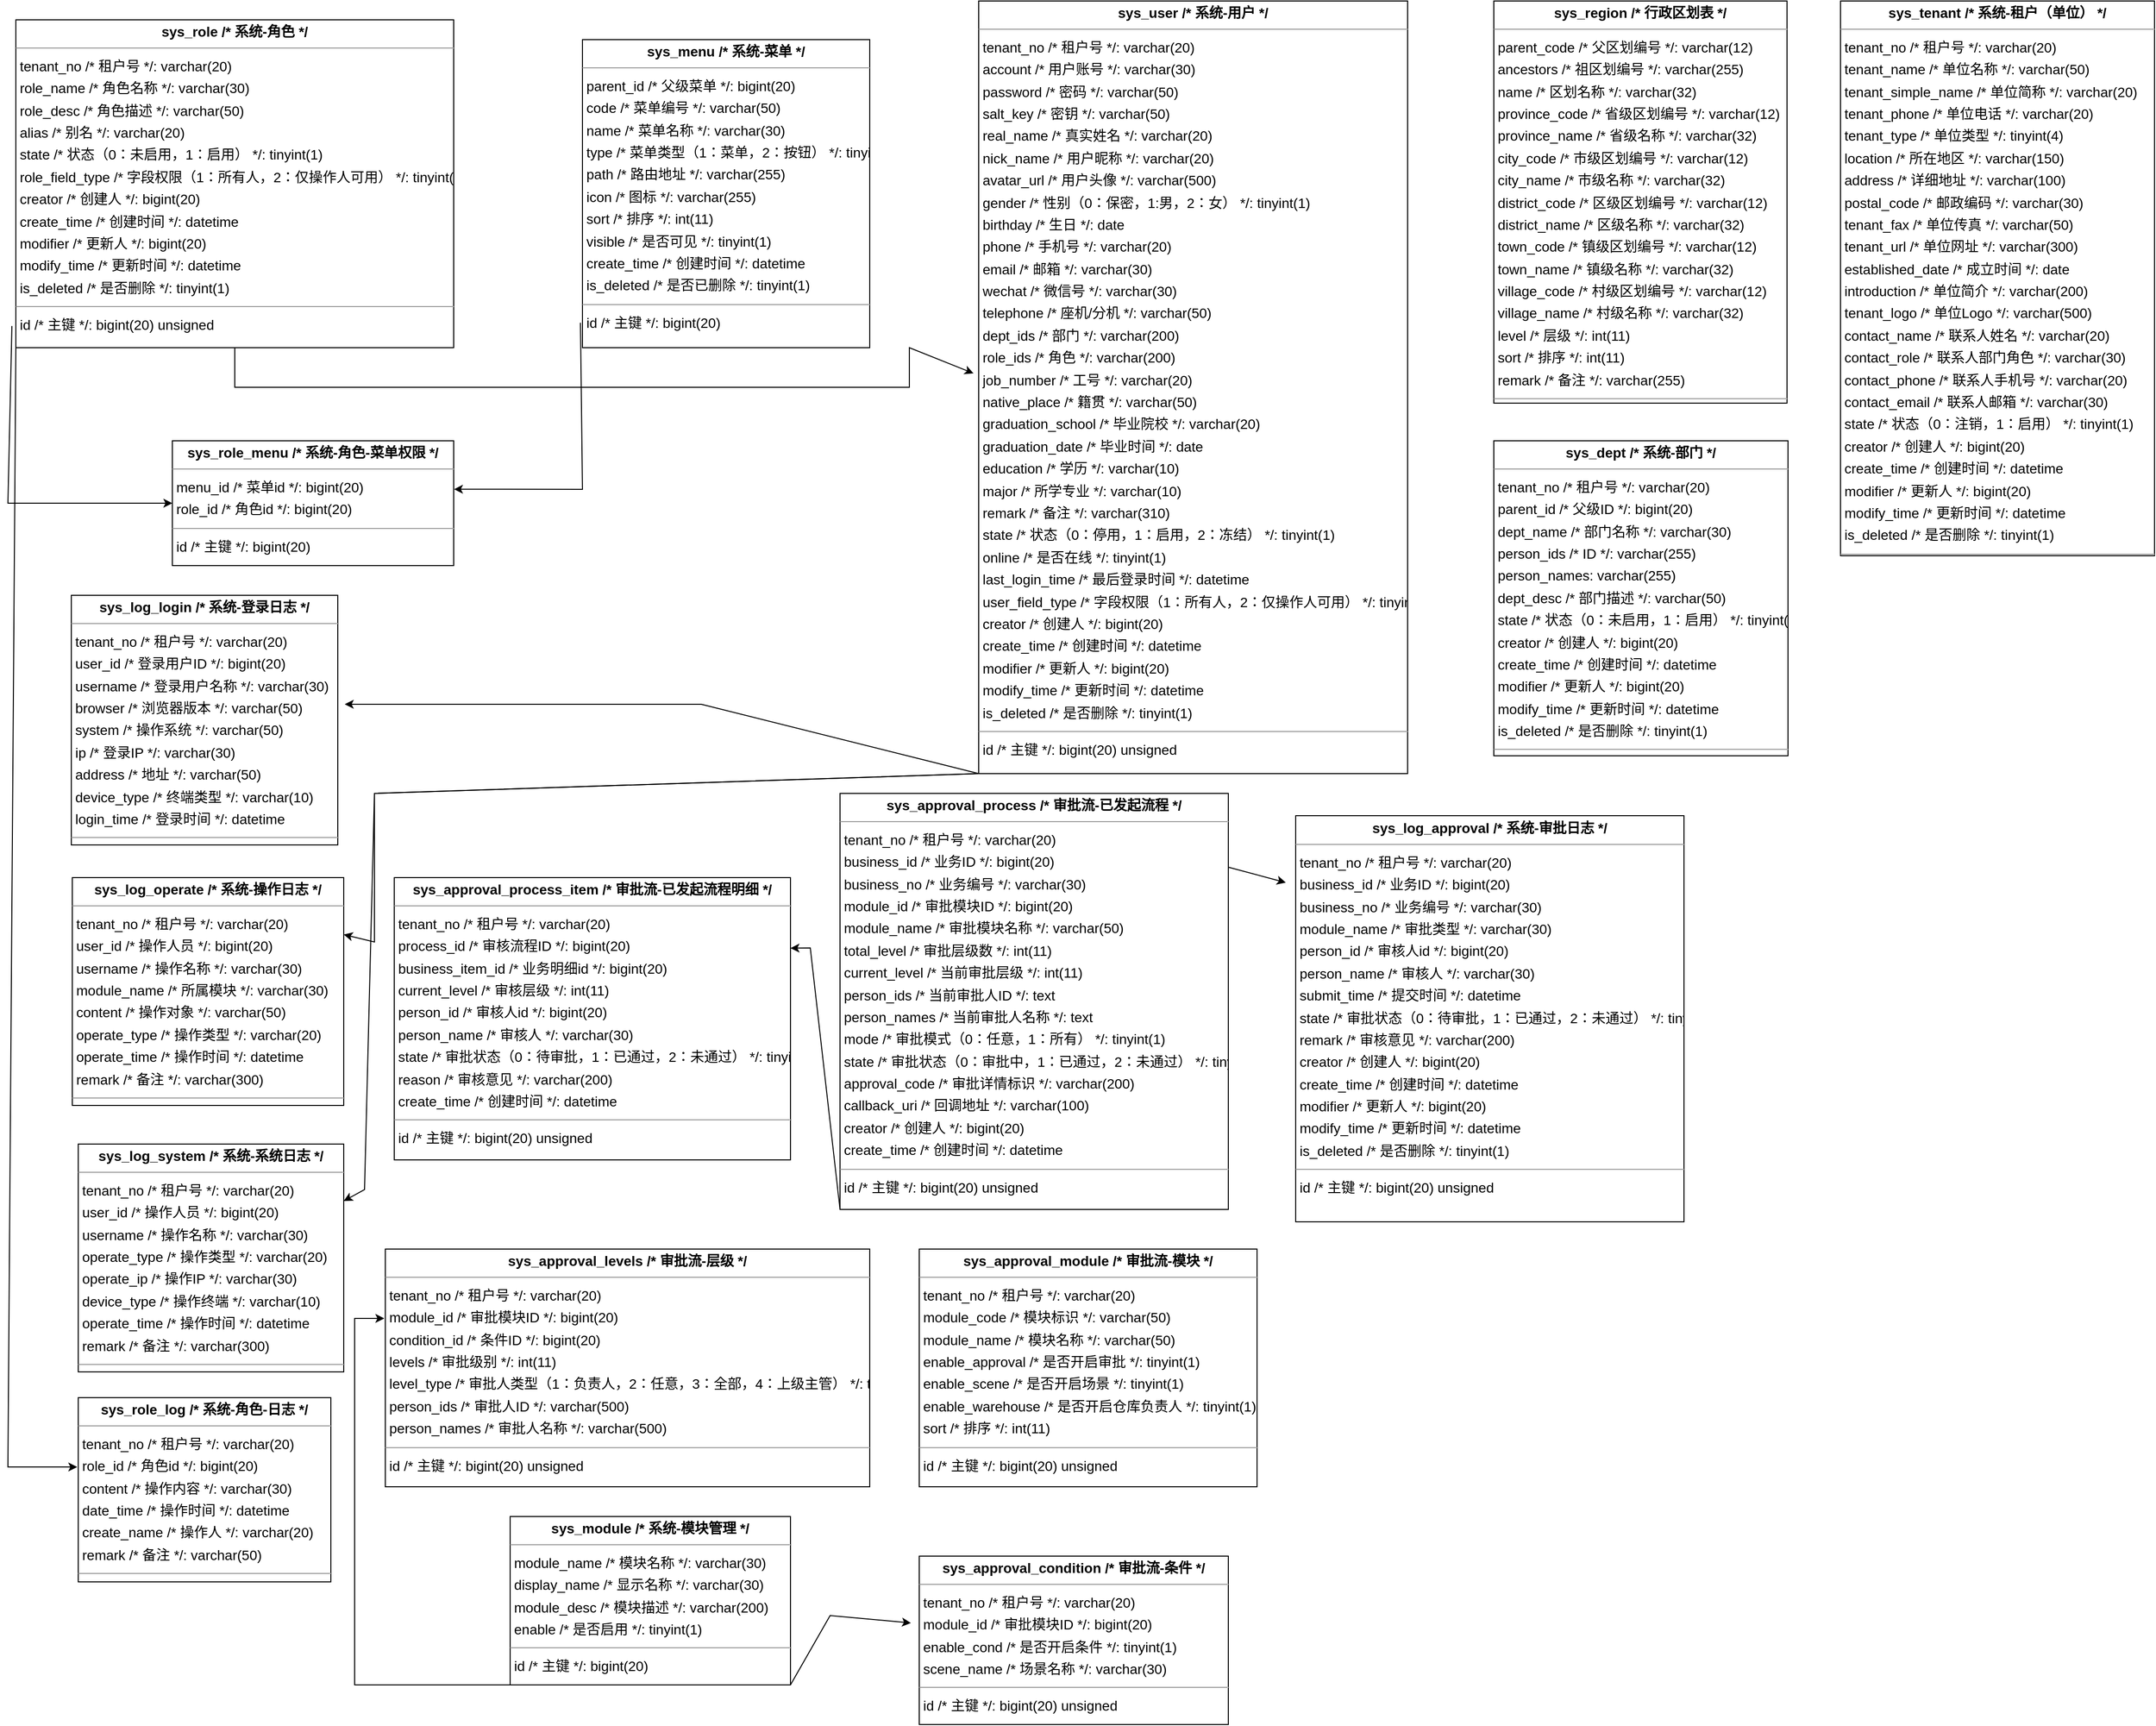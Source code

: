 <mxfile version="24.3.1" type="github">
  <diagram id="R2lEEEUBdFMjLlhIrx00" name="Page-1">
    <mxGraphModel dx="3906" dy="2271" grid="1" gridSize="10" guides="1" tooltips="1" connect="1" arrows="1" fold="1" page="1" pageScale="1" pageWidth="850" pageHeight="1100" math="0" shadow="0" extFonts="Permanent Marker^https://fonts.googleapis.com/css?family=Permanent+Marker">
      <root>
        <mxCell id="0" />
        <mxCell id="1" parent="0" />
        <mxCell id="fjgYcrH6V1LgINaARoSQ-1" value="&lt;p style=&quot;margin:0px;margin-top:4px;text-align:center;&quot;&gt;&lt;b&gt;sys_approval_condition  /* 审批流-条件 */&lt;/b&gt;&lt;/p&gt;&lt;hr size=&quot;1&quot;/&gt;&lt;p style=&quot;margin:0 0 0 4px;line-height:1.6;&quot;&gt; tenant_no  /* 租户号 */: varchar(20)&lt;br/&gt; module_id  /* 审批模块ID */: bigint(20)&lt;br/&gt; enable_cond  /* 是否开启条件 */: tinyint(1)&lt;br/&gt; scene_name  /* 场景名称 */: varchar(30)&lt;/p&gt;&lt;hr size=&quot;1&quot;/&gt;&lt;p style=&quot;margin:0 0 0 4px;line-height:1.6;&quot;&gt; id  /* 主键 */: bigint(20) unsigned&lt;/p&gt;" style="verticalAlign=top;align=left;overflow=fill;fontSize=14;fontFamily=Helvetica;html=1;rounded=0;shadow=0;comic=0;labelBackgroundColor=none;strokeWidth=1;" vertex="1" parent="1">
          <mxGeometry x="-630" y="1100" width="312" height="170" as="geometry" />
        </mxCell>
        <mxCell id="fjgYcrH6V1LgINaARoSQ-3" value="&lt;p style=&quot;margin:0px;margin-top:4px;text-align:center;&quot;&gt;&lt;b&gt;sys_approval_levels  /* 审批流-层级 */&lt;/b&gt;&lt;/p&gt;&lt;hr size=&quot;1&quot;/&gt;&lt;p style=&quot;margin:0 0 0 4px;line-height:1.6;&quot;&gt; tenant_no  /* 租户号 */: varchar(20)&lt;br/&gt; module_id  /* 审批模块ID */: bigint(20)&lt;br/&gt; condition_id  /* 条件ID */: bigint(20)&lt;br/&gt; levels  /* 审批级别 */: int(11)&lt;br/&gt; level_type  /* 审批人类型（1：负责人，2：任意，3：全部，4：上级主管） */: tinyint(1)&lt;br/&gt; person_ids  /* 审批人ID */: varchar(500)&lt;br/&gt; person_names  /* 审批人名称 */: varchar(500)&lt;/p&gt;&lt;hr size=&quot;1&quot;/&gt;&lt;p style=&quot;margin:0 0 0 4px;line-height:1.6;&quot;&gt; id  /* 主键 */: bigint(20) unsigned&lt;/p&gt;" style="verticalAlign=top;align=left;overflow=fill;fontSize=14;fontFamily=Helvetica;html=1;rounded=0;shadow=0;comic=0;labelBackgroundColor=none;strokeWidth=1;" vertex="1" parent="1">
          <mxGeometry x="-1169" y="790" width="489" height="240" as="geometry" />
        </mxCell>
        <mxCell id="fjgYcrH6V1LgINaARoSQ-4" value="&lt;p style=&quot;margin:0px;margin-top:4px;text-align:center;&quot;&gt;&lt;b&gt;sys_approval_module  /* 审批流-模块 */&lt;/b&gt;&lt;/p&gt;&lt;hr size=&quot;1&quot;/&gt;&lt;p style=&quot;margin:0 0 0 4px;line-height:1.6;&quot;&gt; tenant_no  /* 租户号 */: varchar(20)&lt;br/&gt; module_code  /* 模块标识 */: varchar(50)&lt;br/&gt; module_name  /* 模块名称 */: varchar(50)&lt;br/&gt; enable_approval  /* 是否开启审批 */: tinyint(1)&lt;br/&gt; enable_scene  /* 是否开启场景 */: tinyint(1)&lt;br/&gt; enable_warehouse  /* 是否开启仓库负责人 */: tinyint(1)&lt;br/&gt; sort  /* 排序 */: int(11)&lt;/p&gt;&lt;hr size=&quot;1&quot;/&gt;&lt;p style=&quot;margin:0 0 0 4px;line-height:1.6;&quot;&gt; id  /* 主键 */: bigint(20) unsigned&lt;/p&gt;" style="verticalAlign=top;align=left;overflow=fill;fontSize=14;fontFamily=Helvetica;html=1;rounded=0;shadow=0;comic=0;labelBackgroundColor=none;strokeWidth=1;" vertex="1" parent="1">
          <mxGeometry x="-630" y="790" width="341" height="240" as="geometry" />
        </mxCell>
        <mxCell id="fjgYcrH6V1LgINaARoSQ-34" style="edgeStyle=none;rounded=0;orthogonalLoop=1;jettySize=auto;html=1;exitX=0;exitY=1;exitDx=0;exitDy=0;entryX=1;entryY=0.25;entryDx=0;entryDy=0;" edge="1" parent="1" source="fjgYcrH6V1LgINaARoSQ-5" target="fjgYcrH6V1LgINaARoSQ-6">
          <mxGeometry relative="1" as="geometry">
            <Array as="points">
              <mxPoint x="-740" y="486" />
            </Array>
          </mxGeometry>
        </mxCell>
        <mxCell id="fjgYcrH6V1LgINaARoSQ-40" style="edgeStyle=none;rounded=0;orthogonalLoop=1;jettySize=auto;html=1;exitX=0.999;exitY=0.177;exitDx=0;exitDy=0;exitPerimeter=0;" edge="1" parent="1" source="fjgYcrH6V1LgINaARoSQ-5">
          <mxGeometry relative="1" as="geometry">
            <mxPoint x="-260" y="420" as="targetPoint" />
          </mxGeometry>
        </mxCell>
        <mxCell id="fjgYcrH6V1LgINaARoSQ-5" value="&lt;p style=&quot;margin:0px;margin-top:4px;text-align:center;&quot;&gt;&lt;b&gt;sys_approval_process  /* 审批流-已发起流程 */&lt;/b&gt;&lt;/p&gt;&lt;hr size=&quot;1&quot;/&gt;&lt;p style=&quot;margin:0 0 0 4px;line-height:1.6;&quot;&gt; tenant_no  /* 租户号 */: varchar(20)&lt;br/&gt; business_id  /* 业务ID */: bigint(20)&lt;br/&gt; business_no  /* 业务编号 */: varchar(30)&lt;br/&gt; module_id  /* 审批模块ID */: bigint(20)&lt;br/&gt; module_name  /* 审批模块名称 */: varchar(50)&lt;br/&gt; total_level  /* 审批层级数 */: int(11)&lt;br/&gt; current_level  /* 当前审批层级 */: int(11)&lt;br/&gt; person_ids  /* 当前审批人ID */: text&lt;br/&gt; person_names  /* 当前审批人名称 */: text&lt;br/&gt; mode  /* 审批模式（0：任意，1：所有） */: tinyint(1)&lt;br/&gt; state  /* 审批状态（0：审批中，1：已通过，2：未通过） */: tinyint(1)&lt;br/&gt; approval_code  /* 审批详情标识 */: varchar(200)&lt;br/&gt; callback_uri  /* 回调地址 */: varchar(100)&lt;br/&gt; creator  /* 创建人 */: bigint(20)&lt;br/&gt; create_time  /* 创建时间 */: datetime&lt;/p&gt;&lt;hr size=&quot;1&quot;/&gt;&lt;p style=&quot;margin:0 0 0 4px;line-height:1.6;&quot;&gt; id  /* 主键 */: bigint(20) unsigned&lt;/p&gt;" style="verticalAlign=top;align=left;overflow=fill;fontSize=14;fontFamily=Helvetica;html=1;rounded=0;shadow=0;comic=0;labelBackgroundColor=none;strokeWidth=1;" vertex="1" parent="1">
          <mxGeometry x="-710" y="330" width="392" height="420" as="geometry" />
        </mxCell>
        <mxCell id="fjgYcrH6V1LgINaARoSQ-6" value="&lt;p style=&quot;margin:0px;margin-top:4px;text-align:center;&quot;&gt;&lt;b&gt;sys_approval_process_item  /* 审批流-已发起流程明细 */&lt;/b&gt;&lt;/p&gt;&lt;hr size=&quot;1&quot;/&gt;&lt;p style=&quot;margin:0 0 0 4px;line-height:1.6;&quot;&gt; tenant_no  /* 租户号 */: varchar(20)&lt;br/&gt; process_id  /* 审核流程ID */: bigint(20)&lt;br/&gt; business_item_id  /* 业务明细id */: bigint(20)&lt;br/&gt; current_level  /* 审核层级 */: int(11)&lt;br/&gt; person_id  /* 审核人id */: bigint(20)&lt;br/&gt; person_name  /* 审核人 */: varchar(30)&lt;br/&gt; state  /* 审批状态（0：待审批，1：已通过，2：未通过） */: tinyint(1)&lt;br/&gt; reason  /* 审核意见 */: varchar(200)&lt;br/&gt; create_time  /* 创建时间 */: datetime&lt;/p&gt;&lt;hr size=&quot;1&quot;/&gt;&lt;p style=&quot;margin:0 0 0 4px;line-height:1.6;&quot;&gt; id  /* 主键 */: bigint(20) unsigned&lt;/p&gt;" style="verticalAlign=top;align=left;overflow=fill;fontSize=14;fontFamily=Helvetica;html=1;rounded=0;shadow=0;comic=0;labelBackgroundColor=none;strokeWidth=1;" vertex="1" parent="1">
          <mxGeometry x="-1160" y="415" width="400" height="285" as="geometry" />
        </mxCell>
        <mxCell id="fjgYcrH6V1LgINaARoSQ-7" value="&lt;p style=&quot;margin:0px;margin-top:4px;text-align:center;&quot;&gt;&lt;b&gt;sys_dept  /* 系统-部门 */&lt;/b&gt;&lt;/p&gt;&lt;hr size=&quot;1&quot;/&gt;&lt;p style=&quot;margin:0 0 0 4px;line-height:1.6;&quot;&gt; tenant_no  /* 租户号 */: varchar(20)&lt;br/&gt; parent_id  /* 父级ID */: bigint(20)&lt;br/&gt; dept_name  /* 部门名称 */: varchar(30)&lt;br/&gt; person_ids  /* ID */: varchar(255)&lt;br/&gt; person_names: varchar(255)&lt;br/&gt; dept_desc  /* 部门描述 */: varchar(50)&lt;br/&gt; state  /* 状态（0：未启用，1：启用） */: tinyint(1)&lt;br/&gt; creator  /* 创建人 */: bigint(20)&lt;br/&gt; create_time  /* 创建时间 */: datetime&lt;br/&gt; modifier  /* 更新人 */: bigint(20)&lt;br/&gt; modify_time  /* 更新时间 */: datetime&lt;br/&gt; is_deleted  /* 是否删除 */: tinyint(1)&lt;/p&gt;&lt;hr size=&quot;1&quot;/&gt;&lt;p style=&quot;margin:0 0 0 4px;line-height:1.6;&quot;&gt; id  /* 主键 */: bigint(20) unsigned&lt;/p&gt;" style="verticalAlign=top;align=left;overflow=fill;fontSize=14;fontFamily=Helvetica;html=1;rounded=0;shadow=0;comic=0;labelBackgroundColor=none;strokeWidth=1;" vertex="1" parent="1">
          <mxGeometry x="-50" y="-26" width="297" height="318" as="geometry" />
        </mxCell>
        <mxCell id="fjgYcrH6V1LgINaARoSQ-8" value="&lt;p style=&quot;margin:0px;margin-top:4px;text-align:center;&quot;&gt;&lt;b&gt;sys_log_approval  /* 系统-审批日志 */&lt;/b&gt;&lt;/p&gt;&lt;hr size=&quot;1&quot;/&gt;&lt;p style=&quot;margin:0 0 0 4px;line-height:1.6;&quot;&gt; tenant_no  /* 租户号 */: varchar(20)&lt;br/&gt; business_id  /* 业务ID */: bigint(20)&lt;br/&gt; business_no  /* 业务编号 */: varchar(30)&lt;br/&gt; module_name  /* 审批类型 */: varchar(30)&lt;br/&gt; person_id  /* 审核人id */: bigint(20)&lt;br/&gt; person_name  /* 审核人 */: varchar(30)&lt;br/&gt; submit_time  /* 提交时间 */: datetime&lt;br/&gt; state  /* 审批状态（0：待审批，1：已通过，2：未通过） */: tinyint(1)&lt;br/&gt; remark  /* 审核意见 */: varchar(200)&lt;br/&gt; creator  /* 创建人 */: bigint(20)&lt;br/&gt; create_time  /* 创建时间 */: datetime&lt;br/&gt; modifier  /* 更新人 */: bigint(20)&lt;br/&gt; modify_time  /* 更新时间 */: datetime&lt;br/&gt; is_deleted  /* 是否删除 */: tinyint(1)&lt;/p&gt;&lt;hr size=&quot;1&quot;/&gt;&lt;p style=&quot;margin:0 0 0 4px;line-height:1.6;&quot;&gt; id  /* 主键 */: bigint(20) unsigned&lt;/p&gt;" style="verticalAlign=top;align=left;overflow=fill;fontSize=14;fontFamily=Helvetica;html=1;rounded=0;shadow=0;comic=0;labelBackgroundColor=none;strokeWidth=1;" vertex="1" parent="1">
          <mxGeometry x="-250" y="352.5" width="392" height="410" as="geometry" />
        </mxCell>
        <mxCell id="fjgYcrH6V1LgINaARoSQ-9" value="&lt;p style=&quot;margin:0px;margin-top:4px;text-align:center;&quot;&gt;&lt;b&gt;sys_log_login  /* 系统-登录日志 */&lt;/b&gt;&lt;/p&gt;&lt;hr size=&quot;1&quot;/&gt;&lt;p style=&quot;margin:0 0 0 4px;line-height:1.6;&quot;&gt; tenant_no  /* 租户号 */: varchar(20)&lt;br/&gt; user_id  /* 登录用户ID */: bigint(20)&lt;br/&gt; username  /* 登录用户名称 */: varchar(30)&lt;br/&gt; browser  /* 浏览器版本 */: varchar(50)&lt;br/&gt; system  /* 操作系统 */: varchar(50)&lt;br/&gt; ip  /* 登录IP */: varchar(30)&lt;br/&gt; address  /* 地址 */: varchar(50)&lt;br/&gt; device_type  /* 终端类型 */: varchar(10)&lt;br/&gt; login_time  /* 登录时间 */: datetime&lt;/p&gt;&lt;hr size=&quot;1&quot;/&gt;&lt;p style=&quot;margin:0 0 0 4px;line-height:1.6;&quot;&gt; id  /* 主键 */: bigint(20) unsigned&lt;/p&gt;" style="verticalAlign=top;align=left;overflow=fill;fontSize=14;fontFamily=Helvetica;html=1;rounded=0;shadow=0;comic=0;labelBackgroundColor=none;strokeWidth=1;" vertex="1" parent="1">
          <mxGeometry x="-1486" y="130" width="269" height="252" as="geometry" />
        </mxCell>
        <mxCell id="fjgYcrH6V1LgINaARoSQ-10" value="&lt;p style=&quot;margin:0px;margin-top:4px;text-align:center;&quot;&gt;&lt;b&gt;sys_log_operate  /* 系统-操作日志 */&lt;/b&gt;&lt;/p&gt;&lt;hr size=&quot;1&quot;/&gt;&lt;p style=&quot;margin:0 0 0 4px;line-height:1.6;&quot;&gt; tenant_no  /* 租户号 */: varchar(20)&lt;br/&gt; user_id  /* 操作人员 */: bigint(20)&lt;br/&gt; username  /* 操作名称 */: varchar(30)&lt;br/&gt; module_name  /* 所属模块 */: varchar(30)&lt;br/&gt; content  /* 操作对象 */: varchar(50)&lt;br/&gt; operate_type  /* 操作类型 */: varchar(20)&lt;br/&gt; operate_time  /* 操作时间 */: datetime&lt;br/&gt; remark  /* 备注 */: varchar(300)&lt;/p&gt;&lt;hr size=&quot;1&quot;/&gt;&lt;p style=&quot;margin:0 0 0 4px;line-height:1.6;&quot;&gt; id  /* 主键 */: bigint(20) unsigned&lt;/p&gt;" style="verticalAlign=top;align=left;overflow=fill;fontSize=14;fontFamily=Helvetica;html=1;rounded=0;shadow=0;comic=0;labelBackgroundColor=none;strokeWidth=1;" vertex="1" parent="1">
          <mxGeometry x="-1485" y="415" width="274" height="230" as="geometry" />
        </mxCell>
        <mxCell id="fjgYcrH6V1LgINaARoSQ-11" value="&lt;p style=&quot;margin:0px;margin-top:4px;text-align:center;&quot;&gt;&lt;b&gt;sys_log_system  /* 系统-系统日志 */&lt;/b&gt;&lt;/p&gt;&lt;hr size=&quot;1&quot;/&gt;&lt;p style=&quot;margin:0 0 0 4px;line-height:1.6;&quot;&gt; tenant_no  /* 租户号 */: varchar(20)&lt;br/&gt; user_id  /* 操作人员 */: bigint(20)&lt;br/&gt; username  /* 操作名称 */: varchar(30)&lt;br/&gt; operate_type  /* 操作类型 */: varchar(20)&lt;br/&gt; operate_ip  /* 操作IP */: varchar(30)&lt;br/&gt; device_type  /* 操作终端 */: varchar(10)&lt;br/&gt; operate_time  /* 操作时间 */: datetime&lt;br/&gt; remark  /* 备注 */: varchar(300)&lt;/p&gt;&lt;hr size=&quot;1&quot;/&gt;&lt;p style=&quot;margin:0 0 0 4px;line-height:1.6;&quot;&gt; id  /* 主键 */: bigint(20) unsigned&lt;/p&gt;" style="verticalAlign=top;align=left;overflow=fill;fontSize=14;fontFamily=Helvetica;html=1;rounded=0;shadow=0;comic=0;labelBackgroundColor=none;strokeWidth=1;" vertex="1" parent="1">
          <mxGeometry x="-1479" y="684" width="268" height="230" as="geometry" />
        </mxCell>
        <mxCell id="fjgYcrH6V1LgINaARoSQ-12" value="&lt;p style=&quot;margin:0px;margin-top:4px;text-align:center;&quot;&gt;&lt;b&gt;sys_menu  /* 系统-菜单 */&lt;/b&gt;&lt;/p&gt;&lt;hr size=&quot;1&quot;/&gt;&lt;p style=&quot;margin:0 0 0 4px;line-height:1.6;&quot;&gt; parent_id  /* 父级菜单 */: bigint(20)&lt;br/&gt; code  /* 菜单编号 */: varchar(50)&lt;br/&gt; name  /* 菜单名称 */: varchar(30)&lt;br/&gt; type  /* 菜单类型（1：菜单，2：按钮） */: tinyint(1)&lt;br/&gt; path  /* 路由地址 */: varchar(255)&lt;br/&gt; icon  /* 图标 */: varchar(255)&lt;br/&gt; sort  /* 排序 */: int(11)&lt;br/&gt; visible  /* 是否可见 */: tinyint(1)&lt;br/&gt; create_time  /* 创建时间 */: datetime&lt;br/&gt; is_deleted  /* 是否已删除 */: tinyint(1)&lt;/p&gt;&lt;hr size=&quot;1&quot;/&gt;&lt;p style=&quot;margin:0 0 0 4px;line-height:1.6;&quot;&gt; id  /* 主键 */: bigint(20)&lt;/p&gt;" style="verticalAlign=top;align=left;overflow=fill;fontSize=14;fontFamily=Helvetica;html=1;rounded=0;shadow=0;comic=0;labelBackgroundColor=none;strokeWidth=1;" vertex="1" parent="1">
          <mxGeometry x="-970" y="-431" width="290" height="311" as="geometry" />
        </mxCell>
        <mxCell id="fjgYcrH6V1LgINaARoSQ-39" style="edgeStyle=none;rounded=0;orthogonalLoop=1;jettySize=auto;html=1;exitX=0;exitY=1;exitDx=0;exitDy=0;" edge="1" parent="1" source="fjgYcrH6V1LgINaARoSQ-13">
          <mxGeometry relative="1" as="geometry">
            <mxPoint x="-1170" y="860" as="targetPoint" />
            <Array as="points">
              <mxPoint x="-1200" y="1230" />
              <mxPoint x="-1200" y="860" />
            </Array>
          </mxGeometry>
        </mxCell>
        <mxCell id="fjgYcrH6V1LgINaARoSQ-13" value="&lt;p style=&quot;margin:0px;margin-top:4px;text-align:center;&quot;&gt;&lt;b&gt;sys_module  /* 系统-模块管理 */&lt;/b&gt;&lt;/p&gt;&lt;hr size=&quot;1&quot;/&gt;&lt;p style=&quot;margin:0 0 0 4px;line-height:1.6;&quot;&gt; module_name  /* 模块名称 */: varchar(30)&lt;br/&gt; display_name  /* 显示名称 */: varchar(30)&lt;br/&gt; module_desc  /* 模块描述 */: varchar(200)&lt;br/&gt; enable  /* 是否启用 */: tinyint(1)&lt;/p&gt;&lt;hr size=&quot;1&quot;/&gt;&lt;p style=&quot;margin:0 0 0 4px;line-height:1.6;&quot;&gt; id  /* 主键 */: bigint(20)&lt;/p&gt;" style="verticalAlign=top;align=left;overflow=fill;fontSize=14;fontFamily=Helvetica;html=1;rounded=0;shadow=0;comic=0;labelBackgroundColor=none;strokeWidth=1;" vertex="1" parent="1">
          <mxGeometry x="-1043" y="1060" width="283" height="170" as="geometry" />
        </mxCell>
        <mxCell id="fjgYcrH6V1LgINaARoSQ-14" value="&lt;p style=&quot;margin:0px;margin-top:4px;text-align:center;&quot;&gt;&lt;b&gt;sys_region  /* 行政区划表 */&lt;/b&gt;&lt;/p&gt;&lt;hr size=&quot;1&quot;/&gt;&lt;p style=&quot;margin:0 0 0 4px;line-height:1.6;&quot;&gt; parent_code  /* 父区划编号 */: varchar(12)&lt;br/&gt; ancestors  /* 祖区划编号 */: varchar(255)&lt;br/&gt; name  /* 区划名称 */: varchar(32)&lt;br/&gt; province_code  /* 省级区划编号 */: varchar(12)&lt;br/&gt; province_name  /* 省级名称 */: varchar(32)&lt;br/&gt; city_code  /* 市级区划编号 */: varchar(12)&lt;br/&gt; city_name  /* 市级名称 */: varchar(32)&lt;br/&gt; district_code  /* 区级区划编号 */: varchar(12)&lt;br/&gt; district_name  /* 区级名称 */: varchar(32)&lt;br/&gt; town_code  /* 镇级区划编号 */: varchar(12)&lt;br/&gt; town_name  /* 镇级名称 */: varchar(32)&lt;br/&gt; village_code  /* 村级区划编号 */: varchar(12)&lt;br/&gt; village_name  /* 村级名称 */: varchar(32)&lt;br/&gt; level  /* 层级 */: int(11)&lt;br/&gt; sort  /* 排序 */: int(11)&lt;br/&gt; remark  /* 备注 */: varchar(255)&lt;/p&gt;&lt;hr size=&quot;1&quot;/&gt;&lt;p style=&quot;margin:0 0 0 4px;line-height:1.6;&quot;&gt; code  /* 区划编号 */: varchar(12)&lt;/p&gt;" style="verticalAlign=top;align=left;overflow=fill;fontSize=14;fontFamily=Helvetica;html=1;rounded=0;shadow=0;comic=0;labelBackgroundColor=none;strokeWidth=1;" vertex="1" parent="1">
          <mxGeometry x="-50" y="-470" width="296" height="406" as="geometry" />
        </mxCell>
        <mxCell id="fjgYcrH6V1LgINaARoSQ-27" style="edgeStyle=none;rounded=0;orthogonalLoop=1;jettySize=auto;html=1;exitX=-0.009;exitY=0.934;exitDx=0;exitDy=0;entryX=0;entryY=0.5;entryDx=0;entryDy=0;exitPerimeter=0;" edge="1" parent="1" source="fjgYcrH6V1LgINaARoSQ-15" target="fjgYcrH6V1LgINaARoSQ-17">
          <mxGeometry relative="1" as="geometry">
            <Array as="points">
              <mxPoint x="-1550" y="37" />
            </Array>
          </mxGeometry>
        </mxCell>
        <mxCell id="fjgYcrH6V1LgINaARoSQ-37" style="edgeStyle=none;rounded=0;orthogonalLoop=1;jettySize=auto;html=1;exitX=0;exitY=1;exitDx=0;exitDy=0;" edge="1" parent="1" source="fjgYcrH6V1LgINaARoSQ-15">
          <mxGeometry relative="1" as="geometry">
            <mxPoint x="-1480" y="1010" as="targetPoint" />
            <Array as="points">
              <mxPoint x="-1550" y="1010" />
            </Array>
          </mxGeometry>
        </mxCell>
        <mxCell id="fjgYcrH6V1LgINaARoSQ-15" value="&lt;p style=&quot;margin:0px;margin-top:4px;text-align:center;&quot;&gt;&lt;b&gt;sys_role  /* 系统-角色 */&lt;/b&gt;&lt;/p&gt;&lt;hr size=&quot;1&quot;/&gt;&lt;p style=&quot;margin:0 0 0 4px;line-height:1.6;&quot;&gt; tenant_no  /* 租户号 */: varchar(20)&lt;br/&gt; role_name  /* 角色名称 */: varchar(30)&lt;br/&gt; role_desc  /* 角色描述 */: varchar(50)&lt;br/&gt; alias  /* 别名 */: varchar(20)&lt;br/&gt; state  /* 状态（0：未启用，1：启用） */: tinyint(1)&lt;br/&gt; role_field_type  /* 字段权限（1：所有人，2：仅操作人可用） */: tinyint(1)&lt;br/&gt; creator  /* 创建人 */: bigint(20)&lt;br/&gt; create_time  /* 创建时间 */: datetime&lt;br/&gt; modifier  /* 更新人 */: bigint(20)&lt;br/&gt; modify_time  /* 更新时间 */: datetime&lt;br/&gt; is_deleted  /* 是否删除 */: tinyint(1)&lt;/p&gt;&lt;hr size=&quot;1&quot;/&gt;&lt;p style=&quot;margin:0 0 0 4px;line-height:1.6;&quot;&gt; id  /* 主键 */: bigint(20) unsigned&lt;/p&gt;" style="verticalAlign=top;align=left;overflow=fill;fontSize=14;fontFamily=Helvetica;html=1;rounded=0;shadow=0;comic=0;labelBackgroundColor=none;strokeWidth=1;" vertex="1" parent="1">
          <mxGeometry x="-1542" y="-451" width="442" height="331" as="geometry" />
        </mxCell>
        <mxCell id="fjgYcrH6V1LgINaARoSQ-16" value="&lt;p style=&quot;margin:0px;margin-top:4px;text-align:center;&quot;&gt;&lt;b&gt;sys_role_log  /* 系统-角色-日志 */&lt;/b&gt;&lt;/p&gt;&lt;hr size=&quot;1&quot;/&gt;&lt;p style=&quot;margin:0 0 0 4px;line-height:1.6;&quot;&gt; tenant_no  /* 租户号 */: varchar(20)&lt;br/&gt; role_id  /* 角色id */: bigint(20)&lt;br/&gt; content  /* 操作内容 */: varchar(30)&lt;br/&gt; date_time  /* 操作时间 */: datetime&lt;br/&gt; create_name  /* 操作人 */: varchar(20)&lt;br/&gt; remark  /* 备注 */: varchar(50)&lt;/p&gt;&lt;hr size=&quot;1&quot;/&gt;&lt;p style=&quot;margin:0 0 0 4px;line-height:1.6;&quot;&gt; id  /* 主键 */: bigint(20)&lt;/p&gt;" style="verticalAlign=top;align=left;overflow=fill;fontSize=14;fontFamily=Helvetica;html=1;rounded=0;shadow=0;comic=0;labelBackgroundColor=none;strokeWidth=1;" vertex="1" parent="1">
          <mxGeometry x="-1479" y="940" width="255" height="186" as="geometry" />
        </mxCell>
        <mxCell id="fjgYcrH6V1LgINaARoSQ-17" value="&lt;p style=&quot;margin:0px;margin-top:4px;text-align:center;&quot;&gt;&lt;b&gt;sys_role_menu  /* 系统-角色-菜单权限 */&lt;/b&gt;&lt;/p&gt;&lt;hr size=&quot;1&quot;/&gt;&lt;p style=&quot;margin:0 0 0 4px;line-height:1.6;&quot;&gt; menu_id  /* 菜单id */: bigint(20)&lt;br/&gt; role_id  /* 角色id */: bigint(20)&lt;/p&gt;&lt;hr size=&quot;1&quot;/&gt;&lt;p style=&quot;margin:0 0 0 4px;line-height:1.6;&quot;&gt; id  /* 主键 */: bigint(20)&lt;/p&gt;" style="verticalAlign=top;align=left;overflow=fill;fontSize=14;fontFamily=Helvetica;html=1;rounded=0;shadow=0;comic=0;labelBackgroundColor=none;strokeWidth=1;" vertex="1" parent="1">
          <mxGeometry x="-1384" y="-26" width="284" height="126" as="geometry" />
        </mxCell>
        <mxCell id="fjgYcrH6V1LgINaARoSQ-18" value="&lt;p style=&quot;margin:0px;margin-top:4px;text-align:center;&quot;&gt;&lt;b&gt;sys_tenant  /* 系统-租户（单位） */&lt;/b&gt;&lt;/p&gt;&lt;hr size=&quot;1&quot;/&gt;&lt;p style=&quot;margin:0 0 0 4px;line-height:1.6;&quot;&gt; tenant_no  /* 租户号 */: varchar(20)&lt;br/&gt; tenant_name  /* 单位名称 */: varchar(50)&lt;br/&gt; tenant_simple_name  /* 单位简称 */: varchar(20)&lt;br/&gt; tenant_phone  /* 单位电话 */: varchar(20)&lt;br/&gt; tenant_type  /* 单位类型 */: tinyint(4)&lt;br/&gt; location  /* 所在地区 */: varchar(150)&lt;br/&gt; address  /* 详细地址 */: varchar(100)&lt;br/&gt; postal_code  /* 邮政编码 */: varchar(30)&lt;br/&gt; tenant_fax  /* 单位传真 */: varchar(50)&lt;br/&gt; tenant_url  /* 单位网址 */: varchar(300)&lt;br/&gt; established_date  /* 成立时间 */: date&lt;br/&gt; introduction  /* 单位简介 */: varchar(200)&lt;br/&gt; tenant_logo  /* 单位Logo */: varchar(500)&lt;br/&gt; contact_name  /* 联系人姓名 */: varchar(20)&lt;br/&gt; contact_role  /* 联系人部门角色 */: varchar(30)&lt;br/&gt; contact_phone  /* 联系人手机号 */: varchar(20)&lt;br/&gt; contact_email  /* 联系人邮箱 */: varchar(30)&lt;br/&gt; state  /* 状态（0：注销，1：启用） */: tinyint(1)&lt;br/&gt; creator  /* 创建人 */: bigint(20)&lt;br/&gt; create_time  /* 创建时间 */: datetime&lt;br/&gt; modifier  /* 更新人 */: bigint(20)&lt;br/&gt; modify_time  /* 更新时间 */: datetime&lt;br/&gt; is_deleted  /* 是否删除 */: tinyint(1)&lt;/p&gt;&lt;hr size=&quot;1&quot;/&gt;&lt;p style=&quot;margin:0 0 0 4px;line-height:1.6;&quot;&gt; id  /* 主键 */: bigint(20) unsigned&lt;/p&gt;" style="verticalAlign=top;align=left;overflow=fill;fontSize=14;fontFamily=Helvetica;html=1;rounded=0;shadow=0;comic=0;labelBackgroundColor=none;strokeWidth=1;" vertex="1" parent="1">
          <mxGeometry x="300" y="-470" width="317" height="560" as="geometry" />
        </mxCell>
        <mxCell id="fjgYcrH6V1LgINaARoSQ-31" style="edgeStyle=none;rounded=0;orthogonalLoop=1;jettySize=auto;html=1;exitX=0;exitY=1;exitDx=0;exitDy=0;" edge="1" parent="1" source="fjgYcrH6V1LgINaARoSQ-19">
          <mxGeometry relative="1" as="geometry">
            <mxPoint x="-1210" y="240" as="targetPoint" />
            <Array as="points">
              <mxPoint x="-850" y="240" />
            </Array>
          </mxGeometry>
        </mxCell>
        <mxCell id="fjgYcrH6V1LgINaARoSQ-35" style="edgeStyle=none;rounded=0;orthogonalLoop=1;jettySize=auto;html=1;exitX=0;exitY=1;exitDx=0;exitDy=0;entryX=1;entryY=0.25;entryDx=0;entryDy=0;" edge="1" parent="1" source="fjgYcrH6V1LgINaARoSQ-19" target="fjgYcrH6V1LgINaARoSQ-10">
          <mxGeometry relative="1" as="geometry">
            <Array as="points">
              <mxPoint x="-1180" y="330" />
              <mxPoint x="-1180" y="480" />
            </Array>
          </mxGeometry>
        </mxCell>
        <mxCell id="fjgYcrH6V1LgINaARoSQ-36" style="edgeStyle=none;rounded=0;orthogonalLoop=1;jettySize=auto;html=1;exitX=0;exitY=1;exitDx=0;exitDy=0;entryX=1;entryY=0.25;entryDx=0;entryDy=0;" edge="1" parent="1" source="fjgYcrH6V1LgINaARoSQ-19" target="fjgYcrH6V1LgINaARoSQ-11">
          <mxGeometry relative="1" as="geometry">
            <Array as="points">
              <mxPoint x="-1180" y="330" />
              <mxPoint x="-1190" y="730" />
            </Array>
          </mxGeometry>
        </mxCell>
        <mxCell id="fjgYcrH6V1LgINaARoSQ-19" value="&lt;p style=&quot;margin:0px;margin-top:4px;text-align:center;&quot;&gt;&lt;b&gt;sys_user  /* 系统-用户 */&lt;/b&gt;&lt;/p&gt;&lt;hr size=&quot;1&quot;/&gt;&lt;p style=&quot;margin:0 0 0 4px;line-height:1.6;&quot;&gt; tenant_no  /* 租户号 */: varchar(20)&lt;br/&gt; account  /* 用户账号 */: varchar(30)&lt;br/&gt; password  /* 密码 */: varchar(50)&lt;br/&gt; salt_key  /* 密钥 */: varchar(50)&lt;br/&gt; real_name  /* 真实姓名 */: varchar(20)&lt;br/&gt; nick_name  /* 用户昵称 */: varchar(20)&lt;br/&gt; avatar_url  /* 用户头像 */: varchar(500)&lt;br/&gt; gender  /* 性别（0：保密，1:男，2：女） */: tinyint(1)&lt;br/&gt; birthday  /* 生日 */: date&lt;br/&gt; phone  /* 手机号 */: varchar(20)&lt;br/&gt; email  /* 邮箱 */: varchar(30)&lt;br/&gt; wechat  /* 微信号 */: varchar(30)&lt;br/&gt; telephone  /* 座机/分机 */: varchar(50)&lt;br/&gt; dept_ids  /* 部门 */: varchar(200)&lt;br/&gt; role_ids  /* 角色 */: varchar(200)&lt;br/&gt; job_number  /* 工号 */: varchar(20)&lt;br/&gt; native_place  /* 籍贯 */: varchar(50)&lt;br/&gt; graduation_school  /* 毕业院校 */: varchar(20)&lt;br/&gt; graduation_date  /* 毕业时间 */: date&lt;br/&gt; education  /* 学历 */: varchar(10)&lt;br/&gt; major  /* 所学专业 */: varchar(10)&lt;br/&gt; remark  /* 备注 */: varchar(310)&lt;br/&gt; state  /* 状态（0：停用，1：启用，2：冻结） */: tinyint(1)&lt;br/&gt; online  /* 是否在线 */: tinyint(1)&lt;br/&gt; last_login_time  /* 最后登录时间 */: datetime&lt;br/&gt; user_field_type  /* 字段权限（1：所有人，2：仅操作人可用） */: tinyint(1)&lt;br/&gt; creator  /* 创建人 */: bigint(20)&lt;br/&gt; create_time  /* 创建时间 */: datetime&lt;br/&gt; modifier  /* 更新人 */: bigint(20)&lt;br/&gt; modify_time  /* 更新时间 */: datetime&lt;br/&gt; is_deleted  /* 是否删除 */: tinyint(1)&lt;/p&gt;&lt;hr size=&quot;1&quot;/&gt;&lt;p style=&quot;margin:0 0 0 4px;line-height:1.6;&quot;&gt; id  /* 主键 */: bigint(20) unsigned&lt;/p&gt;" style="verticalAlign=top;align=left;overflow=fill;fontSize=14;fontFamily=Helvetica;html=1;rounded=0;shadow=0;comic=0;labelBackgroundColor=none;strokeWidth=1;" vertex="1" parent="1">
          <mxGeometry x="-570" y="-470" width="433" height="780" as="geometry" />
        </mxCell>
        <mxCell id="fjgYcrH6V1LgINaARoSQ-28" style="edgeStyle=none;rounded=0;orthogonalLoop=1;jettySize=auto;html=1;exitX=-0.007;exitY=0.919;exitDx=0;exitDy=0;entryX=1.001;entryY=0.388;entryDx=0;entryDy=0;entryPerimeter=0;exitPerimeter=0;" edge="1" parent="1" source="fjgYcrH6V1LgINaARoSQ-12" target="fjgYcrH6V1LgINaARoSQ-17">
          <mxGeometry relative="1" as="geometry">
            <Array as="points">
              <mxPoint x="-970" y="23" />
            </Array>
          </mxGeometry>
        </mxCell>
        <mxCell id="fjgYcrH6V1LgINaARoSQ-30" style="edgeStyle=none;rounded=0;orthogonalLoop=1;jettySize=auto;html=1;exitX=0.5;exitY=1;exitDx=0;exitDy=0;entryX=-0.012;entryY=0.482;entryDx=0;entryDy=0;entryPerimeter=0;" edge="1" parent="1" source="fjgYcrH6V1LgINaARoSQ-15" target="fjgYcrH6V1LgINaARoSQ-19">
          <mxGeometry relative="1" as="geometry">
            <Array as="points">
              <mxPoint x="-1321" y="-80" />
              <mxPoint x="-950" y="-80" />
              <mxPoint x="-640" y="-80" />
              <mxPoint x="-640" y="-120" />
            </Array>
          </mxGeometry>
        </mxCell>
        <mxCell id="fjgYcrH6V1LgINaARoSQ-38" style="edgeStyle=none;rounded=0;orthogonalLoop=1;jettySize=auto;html=1;exitX=1;exitY=1;exitDx=0;exitDy=0;entryX=-0.027;entryY=0.397;entryDx=0;entryDy=0;entryPerimeter=0;" edge="1" parent="1" source="fjgYcrH6V1LgINaARoSQ-13" target="fjgYcrH6V1LgINaARoSQ-1">
          <mxGeometry relative="1" as="geometry">
            <Array as="points">
              <mxPoint x="-720" y="1160" />
            </Array>
          </mxGeometry>
        </mxCell>
      </root>
    </mxGraphModel>
  </diagram>
</mxfile>

